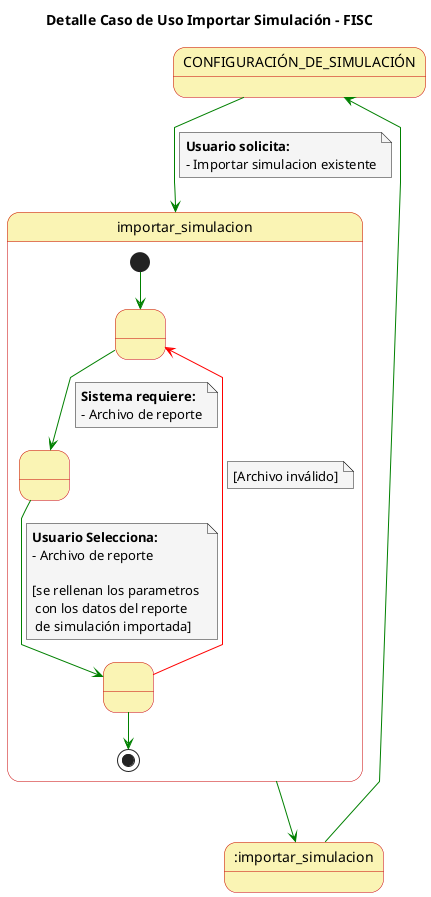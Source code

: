 @startuml

skinparam state {
  BackgroundColor #faf4b4
  BorderColor #c90000
}

skinparam note {
  BackgroundColor #f5f5f5
}

skinparam linetype polyline

title Detalle Caso de Uso Importar Simulación - FISC


CONFIGURACIÓN_DE_SIMULACIÓN-[#green]-> importar_simulacion 
note on link
  **Usuario solicita:**
  - Importar simulacion existente
end note

state importar_simulacion {
  state 1 as " "
  state 2 as " "
  state 3 as " "
  
  [*] -[#green]-> 1
  1 -[#green]-> 2
  note on link
      **Sistema requiere:**
      - Archivo de reporte
  end note
  2 -[#green]-> 3
  note on link
    **Usuario Selecciona:**
    - Archivo de reporte

    [se rellenan los parametros 
     con los datos del reporte 
     de simulación importada]
  end note
 
  3 -[#red]-> 1
  note on link
    [Archivo inválido]
  end note
  3 -[#green]-> [*]
}

importar_simulacion -[#green]-> :importar_simulacion

:importar_simulacion -[#green]-> CONFIGURACIÓN_DE_SIMULACIÓN

@enduml